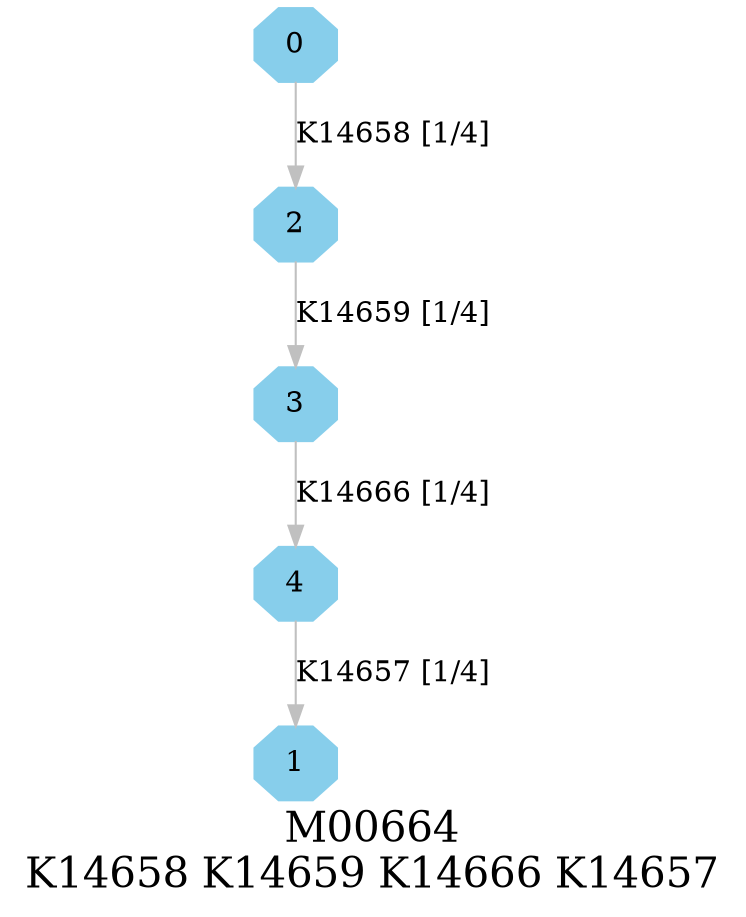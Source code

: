 digraph G {
graph [label="M00664
K14658 K14659 K14666 K14657",fontsize=20];
node [shape=box,style=filled];
edge [len=3,color=grey];
{node [width=.3,height=.3,shape=octagon,style=filled,color=skyblue] 0 1 2 3 4 }
0 -> 2 [label="K14658 [1/4]"];
2 -> 3 [label="K14659 [1/4]"];
3 -> 4 [label="K14666 [1/4]"];
4 -> 1 [label="K14657 [1/4]"];
}